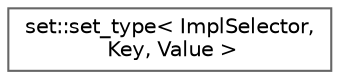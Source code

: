 digraph "类继承关系图"
{
 // LATEX_PDF_SIZE
  bgcolor="transparent";
  edge [fontname=Helvetica,fontsize=10,labelfontname=Helvetica,labelfontsize=10];
  node [fontname=Helvetica,fontsize=10,shape=box,height=0.2,width=0.4];
  rankdir="LR";
  Node0 [id="Node000000",label="set::set_type\< ImplSelector,\l Key, Value \>",height=0.2,width=0.4,color="grey40", fillcolor="white", style="filled",URL="$structset_1_1set__type.html",tooltip=" "];
}
